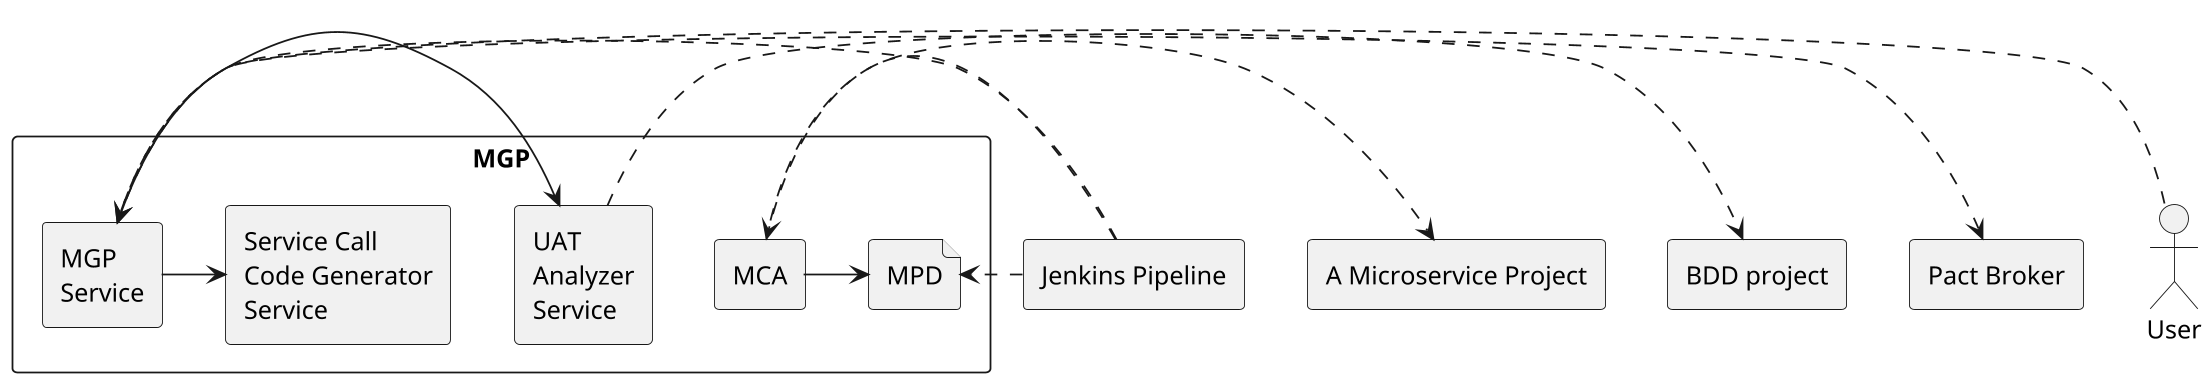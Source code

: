 @startuml
scale 1.8
rectangle "A Microservice Project" as mp
rectangle "Jenkins Pipeline" as jp
rectangle "BDD project" as bp
rectangle "Pact Broker" as pb
actor User as user

rectangle "MGP" {
	rectangle "MCA" as mca
	rectangle "MGP\nService"as mgp
	rectangle "UAT\nAnalyzer\nService" as uatp
	rectangle "Service Call\nCode Generator\nService" as d

	file "MPD" as mpd

	mca -r-> mpd
	mgp -> uatp
	mgp -> d
}

jp.>mpd
mca .> mp
jp .> mca
jp .> mgp
uatp .> bp
mgp .> pb
user .> mgp

@enduml